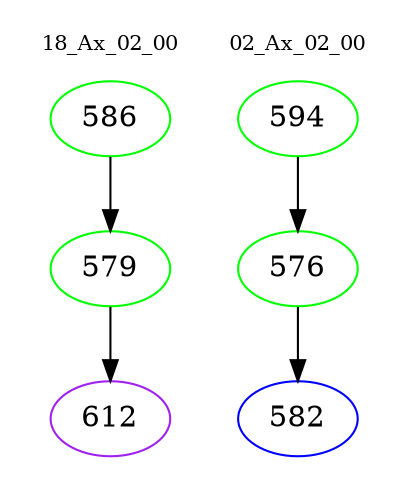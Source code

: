 digraph{
subgraph cluster_0 {
color = white
label = "18_Ax_02_00";
fontsize=10;
T0_586 [label="586", color="green"]
T0_586 -> T0_579 [color="black"]
T0_579 [label="579", color="green"]
T0_579 -> T0_612 [color="black"]
T0_612 [label="612", color="purple"]
}
subgraph cluster_1 {
color = white
label = "02_Ax_02_00";
fontsize=10;
T1_594 [label="594", color="green"]
T1_594 -> T1_576 [color="black"]
T1_576 [label="576", color="green"]
T1_576 -> T1_582 [color="black"]
T1_582 [label="582", color="blue"]
}
}
